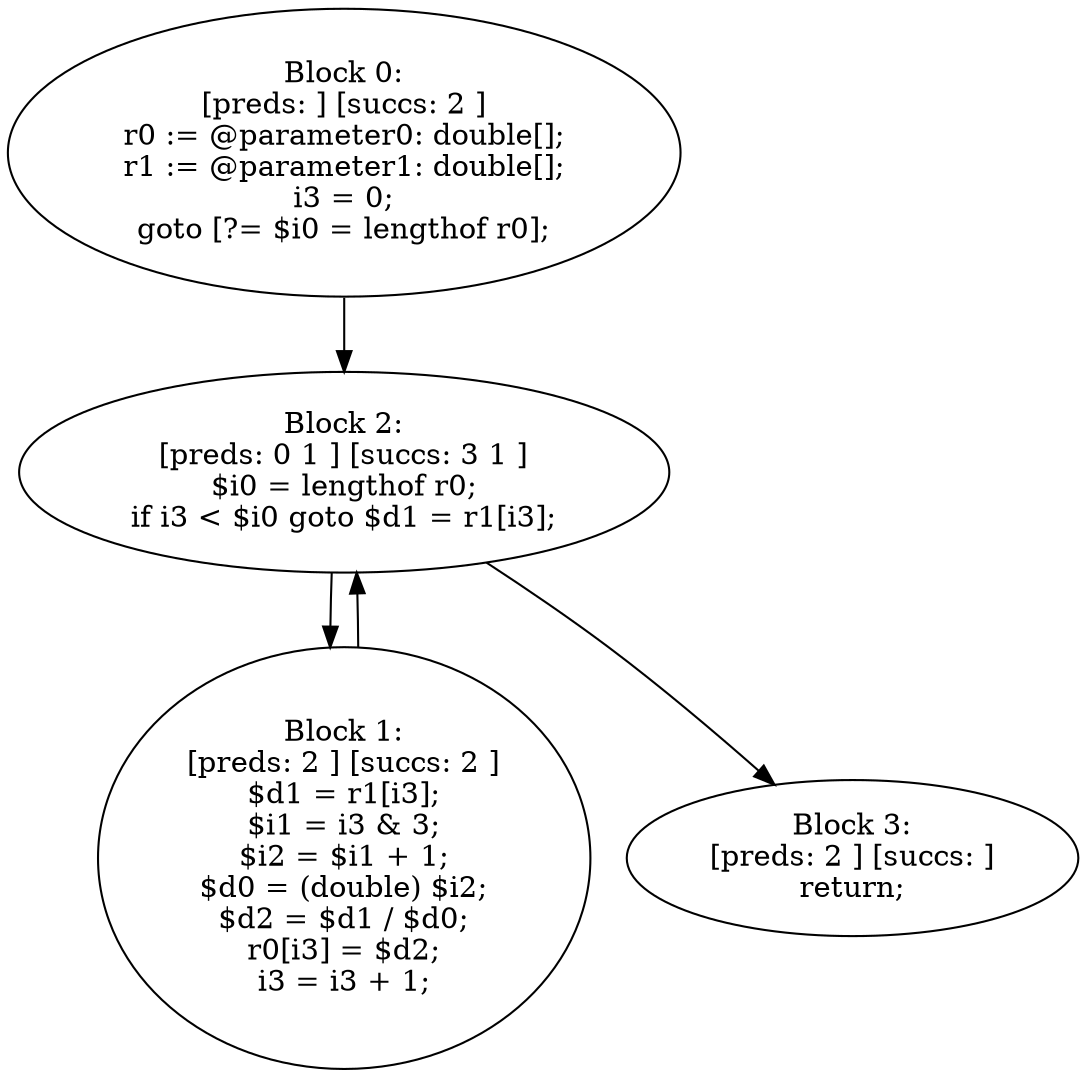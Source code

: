 digraph "unitGraph" {
    "Block 0:
[preds: ] [succs: 2 ]
r0 := @parameter0: double[];
r1 := @parameter1: double[];
i3 = 0;
goto [?= $i0 = lengthof r0];
"
    "Block 1:
[preds: 2 ] [succs: 2 ]
$d1 = r1[i3];
$i1 = i3 & 3;
$i2 = $i1 + 1;
$d0 = (double) $i2;
$d2 = $d1 / $d0;
r0[i3] = $d2;
i3 = i3 + 1;
"
    "Block 2:
[preds: 0 1 ] [succs: 3 1 ]
$i0 = lengthof r0;
if i3 < $i0 goto $d1 = r1[i3];
"
    "Block 3:
[preds: 2 ] [succs: ]
return;
"
    "Block 0:
[preds: ] [succs: 2 ]
r0 := @parameter0: double[];
r1 := @parameter1: double[];
i3 = 0;
goto [?= $i0 = lengthof r0];
"->"Block 2:
[preds: 0 1 ] [succs: 3 1 ]
$i0 = lengthof r0;
if i3 < $i0 goto $d1 = r1[i3];
";
    "Block 1:
[preds: 2 ] [succs: 2 ]
$d1 = r1[i3];
$i1 = i3 & 3;
$i2 = $i1 + 1;
$d0 = (double) $i2;
$d2 = $d1 / $d0;
r0[i3] = $d2;
i3 = i3 + 1;
"->"Block 2:
[preds: 0 1 ] [succs: 3 1 ]
$i0 = lengthof r0;
if i3 < $i0 goto $d1 = r1[i3];
";
    "Block 2:
[preds: 0 1 ] [succs: 3 1 ]
$i0 = lengthof r0;
if i3 < $i0 goto $d1 = r1[i3];
"->"Block 3:
[preds: 2 ] [succs: ]
return;
";
    "Block 2:
[preds: 0 1 ] [succs: 3 1 ]
$i0 = lengthof r0;
if i3 < $i0 goto $d1 = r1[i3];
"->"Block 1:
[preds: 2 ] [succs: 2 ]
$d1 = r1[i3];
$i1 = i3 & 3;
$i2 = $i1 + 1;
$d0 = (double) $i2;
$d2 = $d1 / $d0;
r0[i3] = $d2;
i3 = i3 + 1;
";
}
